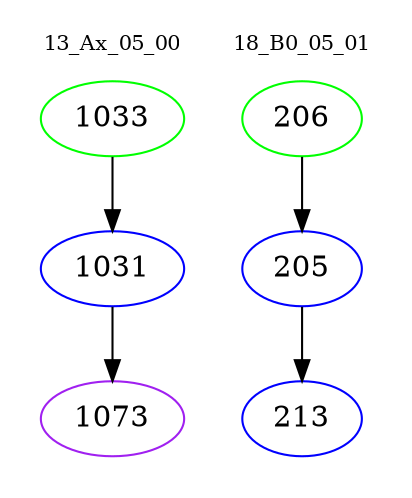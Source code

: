 digraph{
subgraph cluster_0 {
color = white
label = "13_Ax_05_00";
fontsize=10;
T0_1033 [label="1033", color="green"]
T0_1033 -> T0_1031 [color="black"]
T0_1031 [label="1031", color="blue"]
T0_1031 -> T0_1073 [color="black"]
T0_1073 [label="1073", color="purple"]
}
subgraph cluster_1 {
color = white
label = "18_B0_05_01";
fontsize=10;
T1_206 [label="206", color="green"]
T1_206 -> T1_205 [color="black"]
T1_205 [label="205", color="blue"]
T1_205 -> T1_213 [color="black"]
T1_213 [label="213", color="blue"]
}
}
